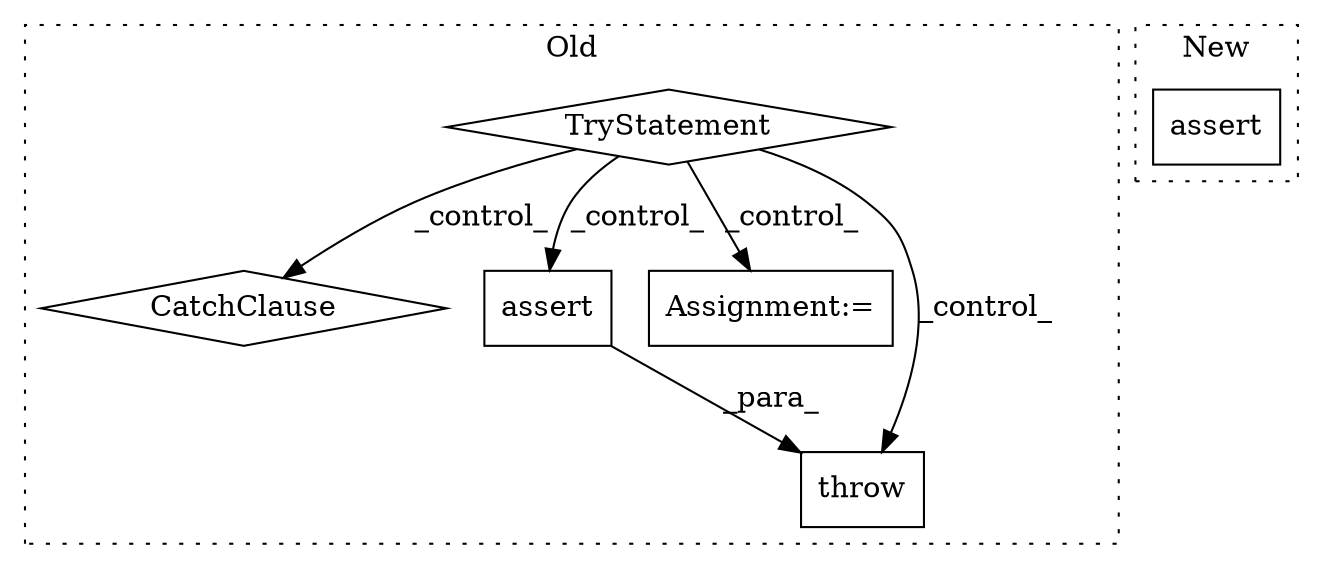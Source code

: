 digraph G {
subgraph cluster0 {
1 [label="TryStatement" a="54" s="14355" l="4" shape="diamond"];
3 [label="CatchClause" a="12" s="14462,14493" l="11,2" shape="diamond"];
4 [label="assert" a="32" s="14416,14452" l="15,1" shape="box"];
5 [label="Assignment:=" a="7" s="14368" l="1" shape="box"];
6 [label="throw" a="53" s="14410" l="6" shape="box"];
label = "Old";
style="dotted";
}
subgraph cluster1 {
2 [label="assert" a="6" s="4007" l="7" shape="box"];
label = "New";
style="dotted";
}
1 -> 4 [label="_control_"];
1 -> 3 [label="_control_"];
1 -> 5 [label="_control_"];
1 -> 6 [label="_control_"];
4 -> 6 [label="_para_"];
}